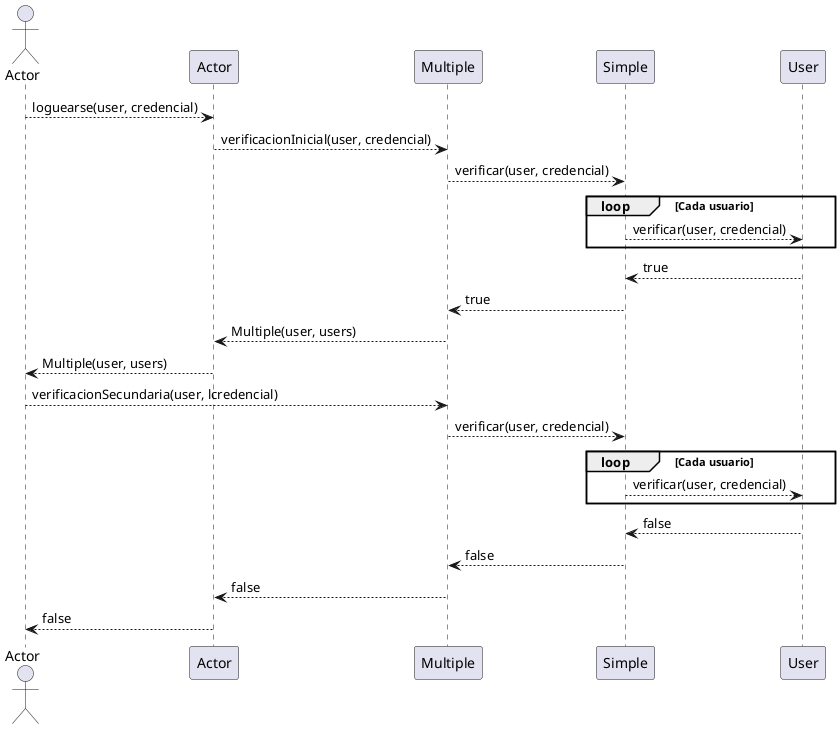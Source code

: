 @startuml
'https://plantuml.com/sequence-diagram
actor Actor
participant Actor as algo order 1
participant Simple as simple order 3
participant Multiple as multiple order 2
participant User as user order 4

Actor --> algo: loguearse(user, credencial)

algo --> multiple: verificacionInicial(user, credencial)
multiple --> simple: verificar(user, credencial)

loop Cada usuario
    simple --> user: verificar(user, credencial)
end
user --> simple: true
simple --> multiple: true
multiple --> algo: Multiple(user, users)
algo --> Actor: Multiple(user, users)
Actor --> multiple: verificacionSecundaria(user, lcredencial)
multiple --> simple: verificar(user, credencial)
loop Cada usuario
    simple --> user: verificar(user, credencial)
end
user --> simple: false
simple --> multiple: false
multiple --> algo: false
algo --> Actor: false
@enduml